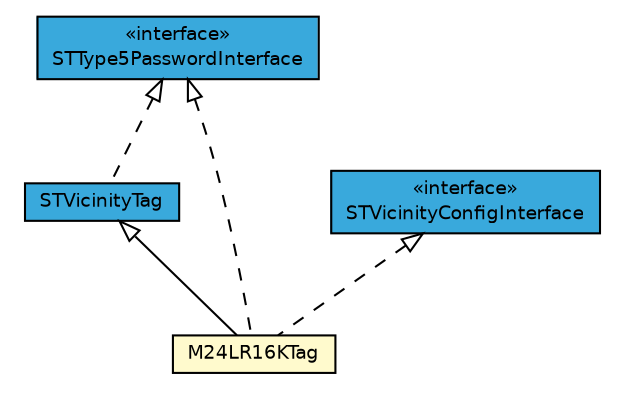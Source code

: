 #!/usr/local/bin/dot
#
# Class diagram 
# Generated by UMLGraph version R5_7_2-3-gee82a7 (http://www.umlgraph.org/)
#

digraph G {
	edge [fontname="Helvetica",fontsize=10,labelfontname="Helvetica",labelfontsize=10];
	node [fontname="Helvetica",fontsize=10,shape=plaintext];
	nodesep=0.25;
	ranksep=0.5;
	// com.st.st25sdk.type5.STType5PasswordInterface
	c9169 [label=<<table title="com.st.st25sdk.type5.STType5PasswordInterface" border="0" cellborder="1" cellspacing="0" cellpadding="2" port="p" bgcolor="#39a9dc" href="./STType5PasswordInterface.html">
		<tr><td><table border="0" cellspacing="0" cellpadding="1">
<tr><td align="center" balign="center"> &#171;interface&#187; </td></tr>
<tr><td align="center" balign="center"> STType5PasswordInterface </td></tr>
		</table></td></tr>
		</table>>, URL="./STType5PasswordInterface.html", fontname="Helvetica", fontcolor="black", fontsize=9.0];
	// com.st.st25sdk.type5.STVicinityTag
	c9182 [label=<<table title="com.st.st25sdk.type5.STVicinityTag" border="0" cellborder="1" cellspacing="0" cellpadding="2" port="p" bgcolor="#39a9dc" href="./STVicinityTag.html">
		<tr><td><table border="0" cellspacing="0" cellpadding="1">
<tr><td align="center" balign="center"> STVicinityTag </td></tr>
		</table></td></tr>
		</table>>, URL="./STVicinityTag.html", fontname="Helvetica", fontcolor="black", fontsize=9.0];
	// com.st.st25sdk.type5.STVicinityConfigInterface
	c9183 [label=<<table title="com.st.st25sdk.type5.STVicinityConfigInterface" border="0" cellborder="1" cellspacing="0" cellpadding="2" port="p" bgcolor="#39a9dc" href="./STVicinityConfigInterface.html">
		<tr><td><table border="0" cellspacing="0" cellpadding="1">
<tr><td align="center" balign="center"> &#171;interface&#187; </td></tr>
<tr><td align="center" balign="center"> STVicinityConfigInterface </td></tr>
		</table></td></tr>
		</table>>, URL="./STVicinityConfigInterface.html", fontname="Helvetica", fontcolor="black", fontsize=9.0];
	// com.st.st25sdk.type5.M24LR16KTag
	c9184 [label=<<table title="com.st.st25sdk.type5.M24LR16KTag" border="0" cellborder="1" cellspacing="0" cellpadding="2" port="p" bgcolor="lemonChiffon" href="./M24LR16KTag.html">
		<tr><td><table border="0" cellspacing="0" cellpadding="1">
<tr><td align="center" balign="center"> M24LR16KTag </td></tr>
		</table></td></tr>
		</table>>, URL="./M24LR16KTag.html", fontname="Helvetica", fontcolor="black", fontsize=9.0];
	//com.st.st25sdk.type5.STVicinityTag implements com.st.st25sdk.type5.STType5PasswordInterface
	c9169:p -> c9182:p [dir=back,arrowtail=empty,style=dashed];
	//com.st.st25sdk.type5.M24LR16KTag extends com.st.st25sdk.type5.STVicinityTag
	c9182:p -> c9184:p [dir=back,arrowtail=empty];
	//com.st.st25sdk.type5.M24LR16KTag implements com.st.st25sdk.type5.STType5PasswordInterface
	c9169:p -> c9184:p [dir=back,arrowtail=empty,style=dashed];
	//com.st.st25sdk.type5.M24LR16KTag implements com.st.st25sdk.type5.STVicinityConfigInterface
	c9183:p -> c9184:p [dir=back,arrowtail=empty,style=dashed];
}


